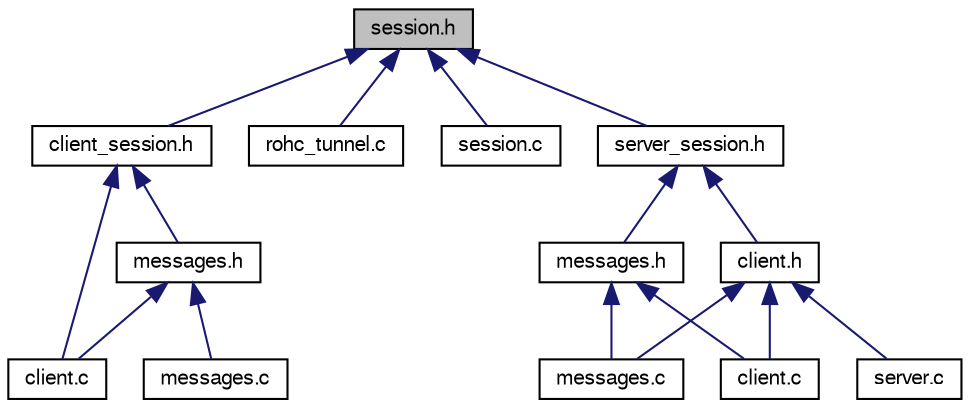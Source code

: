 digraph "session.h"
{
  edge [fontname="FreeSans",fontsize="10",labelfontname="FreeSans",labelfontsize="10"];
  node [fontname="FreeSans",fontsize="10",shape=record];
  Node1 [label="session.h",height=0.2,width=0.4,color="black", fillcolor="grey75", style="filled" fontcolor="black"];
  Node1 -> Node2 [dir="back",color="midnightblue",fontsize="10",style="solid",fontname="FreeSans"];
  Node2 [label="client_session.h",height=0.2,width=0.4,color="black", fillcolor="white", style="filled",URL="$client__session_8h.html",tooltip="The context of the session at client. "];
  Node2 -> Node3 [dir="back",color="midnightblue",fontsize="10",style="solid",fontname="FreeSans"];
  Node3 [label="client.c",height=0.2,width=0.4,color="black", fillcolor="white", style="filled",URL="$client_2client_8c.html"];
  Node2 -> Node4 [dir="back",color="midnightblue",fontsize="10",style="solid",fontname="FreeSans"];
  Node4 [label="messages.h",height=0.2,width=0.4,color="black", fillcolor="white", style="filled",URL="$client_2messages_8h.html"];
  Node4 -> Node3 [dir="back",color="midnightblue",fontsize="10",style="solid",fontname="FreeSans"];
  Node4 -> Node5 [dir="back",color="midnightblue",fontsize="10",style="solid",fontname="FreeSans"];
  Node5 [label="messages.c",height=0.2,width=0.4,color="black", fillcolor="white", style="filled",URL="$client_2messages_8c.html"];
  Node1 -> Node6 [dir="back",color="midnightblue",fontsize="10",style="solid",fontname="FreeSans"];
  Node6 [label="rohc_tunnel.c",height=0.2,width=0.4,color="black", fillcolor="white", style="filled",URL="$rohc__tunnel_8c.html"];
  Node1 -> Node7 [dir="back",color="midnightblue",fontsize="10",style="solid",fontname="FreeSans"];
  Node7 [label="session.c",height=0.2,width=0.4,color="black", fillcolor="white", style="filled",URL="$session_8c.html"];
  Node1 -> Node8 [dir="back",color="midnightblue",fontsize="10",style="solid",fontname="FreeSans"];
  Node8 [label="server_session.h",height=0.2,width=0.4,color="black", fillcolor="white", style="filled",URL="$server__session_8h.html",tooltip="The context of the client session at server. "];
  Node8 -> Node9 [dir="back",color="midnightblue",fontsize="10",style="solid",fontname="FreeSans"];
  Node9 [label="client.h",height=0.2,width=0.4,color="black", fillcolor="white", style="filled",URL="$client_8h.html"];
  Node9 -> Node10 [dir="back",color="midnightblue",fontsize="10",style="solid",fontname="FreeSans"];
  Node10 [label="client.c",height=0.2,width=0.4,color="black", fillcolor="white", style="filled",URL="$server_2client_8c.html"];
  Node9 -> Node11 [dir="back",color="midnightblue",fontsize="10",style="solid",fontname="FreeSans"];
  Node11 [label="messages.c",height=0.2,width=0.4,color="black", fillcolor="white", style="filled",URL="$server_2messages_8c.html"];
  Node9 -> Node12 [dir="back",color="midnightblue",fontsize="10",style="solid",fontname="FreeSans"];
  Node12 [label="server.c",height=0.2,width=0.4,color="black", fillcolor="white", style="filled",URL="$server_8c.html"];
  Node8 -> Node13 [dir="back",color="midnightblue",fontsize="10",style="solid",fontname="FreeSans"];
  Node13 [label="messages.h",height=0.2,width=0.4,color="black", fillcolor="white", style="filled",URL="$server_2messages_8h.html"];
  Node13 -> Node10 [dir="back",color="midnightblue",fontsize="10",style="solid",fontname="FreeSans"];
  Node13 -> Node11 [dir="back",color="midnightblue",fontsize="10",style="solid",fontname="FreeSans"];
}
